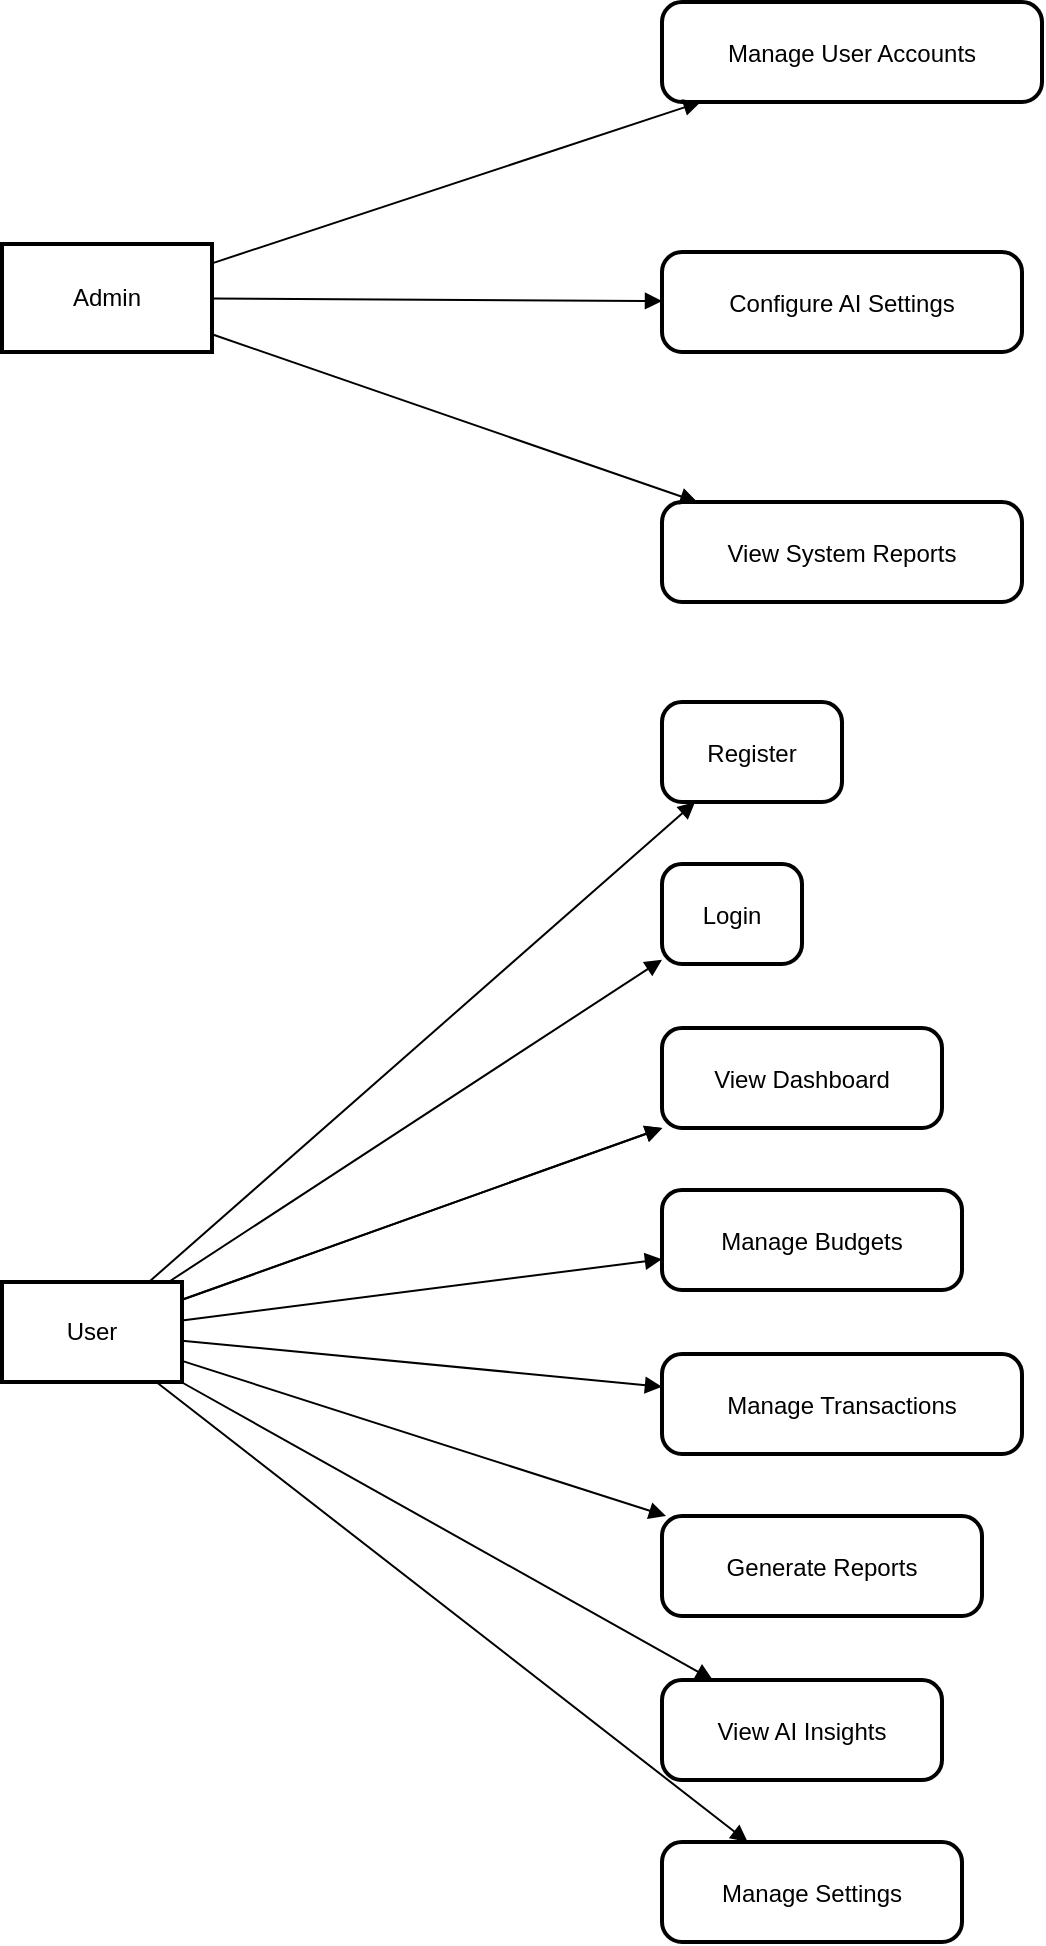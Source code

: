 <mxfile version="26.1.1">
  <diagram name="Page-1" id="mUm0N2kidNCV1RfFdzGm">
    <mxGraphModel dx="2625" dy="1325" grid="1" gridSize="10" guides="1" tooltips="1" connect="1" arrows="1" fold="1" page="1" pageScale="1" pageWidth="1100" pageHeight="1700" math="0" shadow="0">
      <root>
        <mxCell id="0" />
        <mxCell id="1" parent="0" />
        <mxCell id="W0sc_6BlgtL0V0gj6vAm-22" value="User" style="whiteSpace=wrap;strokeWidth=2;flipV=1;" vertex="1" parent="1">
          <mxGeometry x="120" y="720" width="90" height="50" as="geometry" />
        </mxCell>
        <mxCell id="W0sc_6BlgtL0V0gj6vAm-23" value="Register" style="rounded=1;arcSize=20;strokeWidth=2;flipV=1;" vertex="1" parent="1">
          <mxGeometry x="450" y="430" width="90" height="50" as="geometry" />
        </mxCell>
        <mxCell id="W0sc_6BlgtL0V0gj6vAm-24" value="Login" style="rounded=1;arcSize=20;strokeWidth=2;flipV=1;" vertex="1" parent="1">
          <mxGeometry x="450" y="511" width="70" height="50" as="geometry" />
        </mxCell>
        <mxCell id="W0sc_6BlgtL0V0gj6vAm-26" value="Manage Transactions" style="rounded=1;arcSize=20;strokeWidth=2;flipV=1;" vertex="1" parent="1">
          <mxGeometry x="450" y="756" width="180" height="50" as="geometry" />
        </mxCell>
        <mxCell id="W0sc_6BlgtL0V0gj6vAm-27" value="Manage Budgets" style="rounded=1;arcSize=20;strokeWidth=2;flipV=1;" vertex="1" parent="1">
          <mxGeometry x="450" y="674" width="150" height="50" as="geometry" />
        </mxCell>
        <mxCell id="W0sc_6BlgtL0V0gj6vAm-28" value="Generate Reports" style="rounded=1;arcSize=20;strokeWidth=2;flipV=1;" vertex="1" parent="1">
          <mxGeometry x="450" y="837" width="160" height="50" as="geometry" />
        </mxCell>
        <mxCell id="W0sc_6BlgtL0V0gj6vAm-29" value="View AI Insights" style="rounded=1;arcSize=20;strokeWidth=2;flipV=1;" vertex="1" parent="1">
          <mxGeometry x="450" y="919" width="140" height="50" as="geometry" />
        </mxCell>
        <mxCell id="W0sc_6BlgtL0V0gj6vAm-30" value="Manage Settings" style="rounded=1;arcSize=20;strokeWidth=2;flipV=1;" vertex="1" parent="1">
          <mxGeometry x="450" y="1000" width="150" height="50" as="geometry" />
        </mxCell>
        <mxCell id="W0sc_6BlgtL0V0gj6vAm-31" value="Admin" style="whiteSpace=wrap;strokeWidth=2;direction=east;" vertex="1" parent="1">
          <mxGeometry x="120" y="201" width="105" height="54" as="geometry" />
        </mxCell>
        <mxCell id="W0sc_6BlgtL0V0gj6vAm-32" value="Manage User Accounts" style="rounded=1;arcSize=20;strokeWidth=2;direction=east;" vertex="1" parent="1">
          <mxGeometry x="450" y="80" width="190" height="50" as="geometry" />
        </mxCell>
        <mxCell id="W0sc_6BlgtL0V0gj6vAm-33" value="View System Reports" style="rounded=1;arcSize=20;strokeWidth=2;direction=east;" vertex="1" parent="1">
          <mxGeometry x="450" y="330" width="180" height="50" as="geometry" />
        </mxCell>
        <mxCell id="W0sc_6BlgtL0V0gj6vAm-34" value="Configure AI Settings" style="rounded=1;arcSize=20;strokeWidth=2;direction=east;" vertex="1" parent="1">
          <mxGeometry x="450" y="205" width="180" height="50" as="geometry" />
        </mxCell>
        <mxCell id="W0sc_6BlgtL0V0gj6vAm-35" value="" style="curved=1;startArrow=none;endArrow=block;rounded=0;" edge="1" parent="1" source="W0sc_6BlgtL0V0gj6vAm-22" target="W0sc_6BlgtL0V0gj6vAm-23">
          <mxGeometry relative="1" as="geometry" />
        </mxCell>
        <mxCell id="W0sc_6BlgtL0V0gj6vAm-36" value="" style="curved=1;startArrow=none;endArrow=block;rounded=0;" edge="1" parent="1" source="W0sc_6BlgtL0V0gj6vAm-22" target="W0sc_6BlgtL0V0gj6vAm-24">
          <mxGeometry relative="1" as="geometry" />
        </mxCell>
        <mxCell id="W0sc_6BlgtL0V0gj6vAm-37" value="" style="curved=1;startArrow=none;endArrow=block;rounded=0;" edge="1" parent="1" source="W0sc_6BlgtL0V0gj6vAm-22" target="W0sc_6BlgtL0V0gj6vAm-25">
          <mxGeometry relative="1" as="geometry" />
        </mxCell>
        <mxCell id="W0sc_6BlgtL0V0gj6vAm-38" value="" style="curved=1;startArrow=none;endArrow=block;rounded=0;" edge="1" parent="1" source="W0sc_6BlgtL0V0gj6vAm-22" target="W0sc_6BlgtL0V0gj6vAm-26">
          <mxGeometry relative="1" as="geometry" />
        </mxCell>
        <mxCell id="W0sc_6BlgtL0V0gj6vAm-39" value="" style="curved=1;startArrow=none;endArrow=block;rounded=0;" edge="1" parent="1" source="W0sc_6BlgtL0V0gj6vAm-22" target="W0sc_6BlgtL0V0gj6vAm-27">
          <mxGeometry relative="1" as="geometry" />
        </mxCell>
        <mxCell id="W0sc_6BlgtL0V0gj6vAm-40" value="" style="curved=1;startArrow=none;endArrow=block;rounded=0;" edge="1" parent="1" source="W0sc_6BlgtL0V0gj6vAm-22" target="W0sc_6BlgtL0V0gj6vAm-28">
          <mxGeometry relative="1" as="geometry" />
        </mxCell>
        <mxCell id="W0sc_6BlgtL0V0gj6vAm-41" value="" style="curved=1;startArrow=none;endArrow=block;rounded=0;" edge="1" parent="1" source="W0sc_6BlgtL0V0gj6vAm-22" target="W0sc_6BlgtL0V0gj6vAm-29">
          <mxGeometry relative="1" as="geometry" />
        </mxCell>
        <mxCell id="W0sc_6BlgtL0V0gj6vAm-42" value="" style="curved=1;startArrow=none;endArrow=block;rounded=0;" edge="1" parent="1" source="W0sc_6BlgtL0V0gj6vAm-22" target="W0sc_6BlgtL0V0gj6vAm-30">
          <mxGeometry relative="1" as="geometry" />
        </mxCell>
        <mxCell id="W0sc_6BlgtL0V0gj6vAm-43" value="" style="curved=1;startArrow=none;endArrow=block;rounded=0;exitDx=0;exitDy=0;entryDx=0;entryDy=0;" edge="1" parent="1" source="W0sc_6BlgtL0V0gj6vAm-31" target="W0sc_6BlgtL0V0gj6vAm-32">
          <mxGeometry relative="1" as="geometry" />
        </mxCell>
        <mxCell id="W0sc_6BlgtL0V0gj6vAm-44" value="" style="curved=1;startArrow=none;endArrow=block;rounded=0;exitDx=0;exitDy=0;entryDx=0;entryDy=0;" edge="1" parent="1" source="W0sc_6BlgtL0V0gj6vAm-31" target="W0sc_6BlgtL0V0gj6vAm-33">
          <mxGeometry relative="1" as="geometry" />
        </mxCell>
        <mxCell id="W0sc_6BlgtL0V0gj6vAm-45" value="" style="curved=1;startArrow=none;endArrow=block;rounded=0;exitDx=0;exitDy=0;entryDx=0;entryDy=0;" edge="1" parent="1" source="W0sc_6BlgtL0V0gj6vAm-31" target="W0sc_6BlgtL0V0gj6vAm-34">
          <mxGeometry relative="1" as="geometry" />
        </mxCell>
        <mxCell id="W0sc_6BlgtL0V0gj6vAm-46" value="" style="curved=1;startArrow=none;endArrow=block;rounded=0;" edge="1" parent="1" source="W0sc_6BlgtL0V0gj6vAm-22" target="W0sc_6BlgtL0V0gj6vAm-25">
          <mxGeometry relative="1" as="geometry">
            <mxPoint x="140" y="706" as="sourcePoint" />
            <mxPoint x="1195" y="680" as="targetPoint" />
          </mxGeometry>
        </mxCell>
        <mxCell id="W0sc_6BlgtL0V0gj6vAm-25" value="View Dashboard" style="rounded=1;arcSize=20;strokeWidth=2;flipV=1;" vertex="1" parent="1">
          <mxGeometry x="450" y="593" width="140" height="50" as="geometry" />
        </mxCell>
      </root>
    </mxGraphModel>
  </diagram>
</mxfile>
